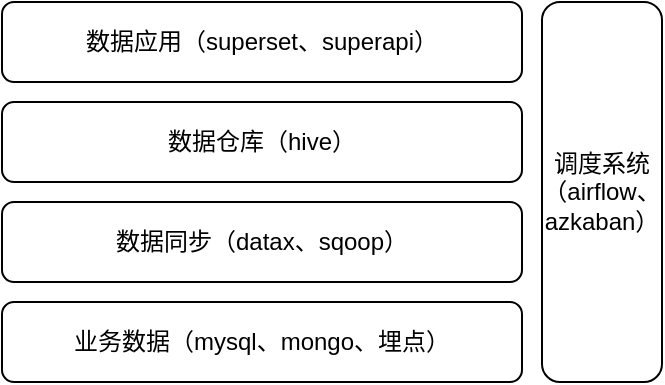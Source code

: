 <mxfile version="10.5.2" type="github"><diagram id="i-Qm1MWab9nkTHUbbLLR" name="Page-1"><mxGraphModel dx="918" dy="553" grid="1" gridSize="10" guides="1" tooltips="1" connect="1" arrows="1" fold="1" page="1" pageScale="1" pageWidth="827" pageHeight="1169" math="0" shadow="0"><root><mxCell id="0"/><mxCell id="1" parent="0"/><mxCell id="O6drM3l2yBuFi79QbF3c-1" value="业务数据（mysql、mongo、埋点）" style="rounded=1;whiteSpace=wrap;html=1;" vertex="1" parent="1"><mxGeometry x="200" y="280" width="260" height="40" as="geometry"/></mxCell><mxCell id="O6drM3l2yBuFi79QbF3c-2" value="数据同步（datax、sqoop）" style="rounded=1;whiteSpace=wrap;html=1;" vertex="1" parent="1"><mxGeometry x="200" y="230" width="260" height="40" as="geometry"/></mxCell><mxCell id="O6drM3l2yBuFi79QbF3c-3" value="数据仓库（hive）" style="rounded=1;whiteSpace=wrap;html=1;" vertex="1" parent="1"><mxGeometry x="200" y="180" width="260" height="40" as="geometry"/></mxCell><mxCell id="O6drM3l2yBuFi79QbF3c-4" value="数据应用（superset、superapi）" style="rounded=1;whiteSpace=wrap;html=1;" vertex="1" parent="1"><mxGeometry x="200" y="130" width="260" height="40" as="geometry"/></mxCell><mxCell id="O6drM3l2yBuFi79QbF3c-5" value="&lt;div&gt;调度系统（airflow、azkaban）&lt;/div&gt;" style="rounded=1;whiteSpace=wrap;html=1;" vertex="1" parent="1"><mxGeometry x="470" y="130" width="60" height="190" as="geometry"/></mxCell></root></mxGraphModel></diagram></mxfile>